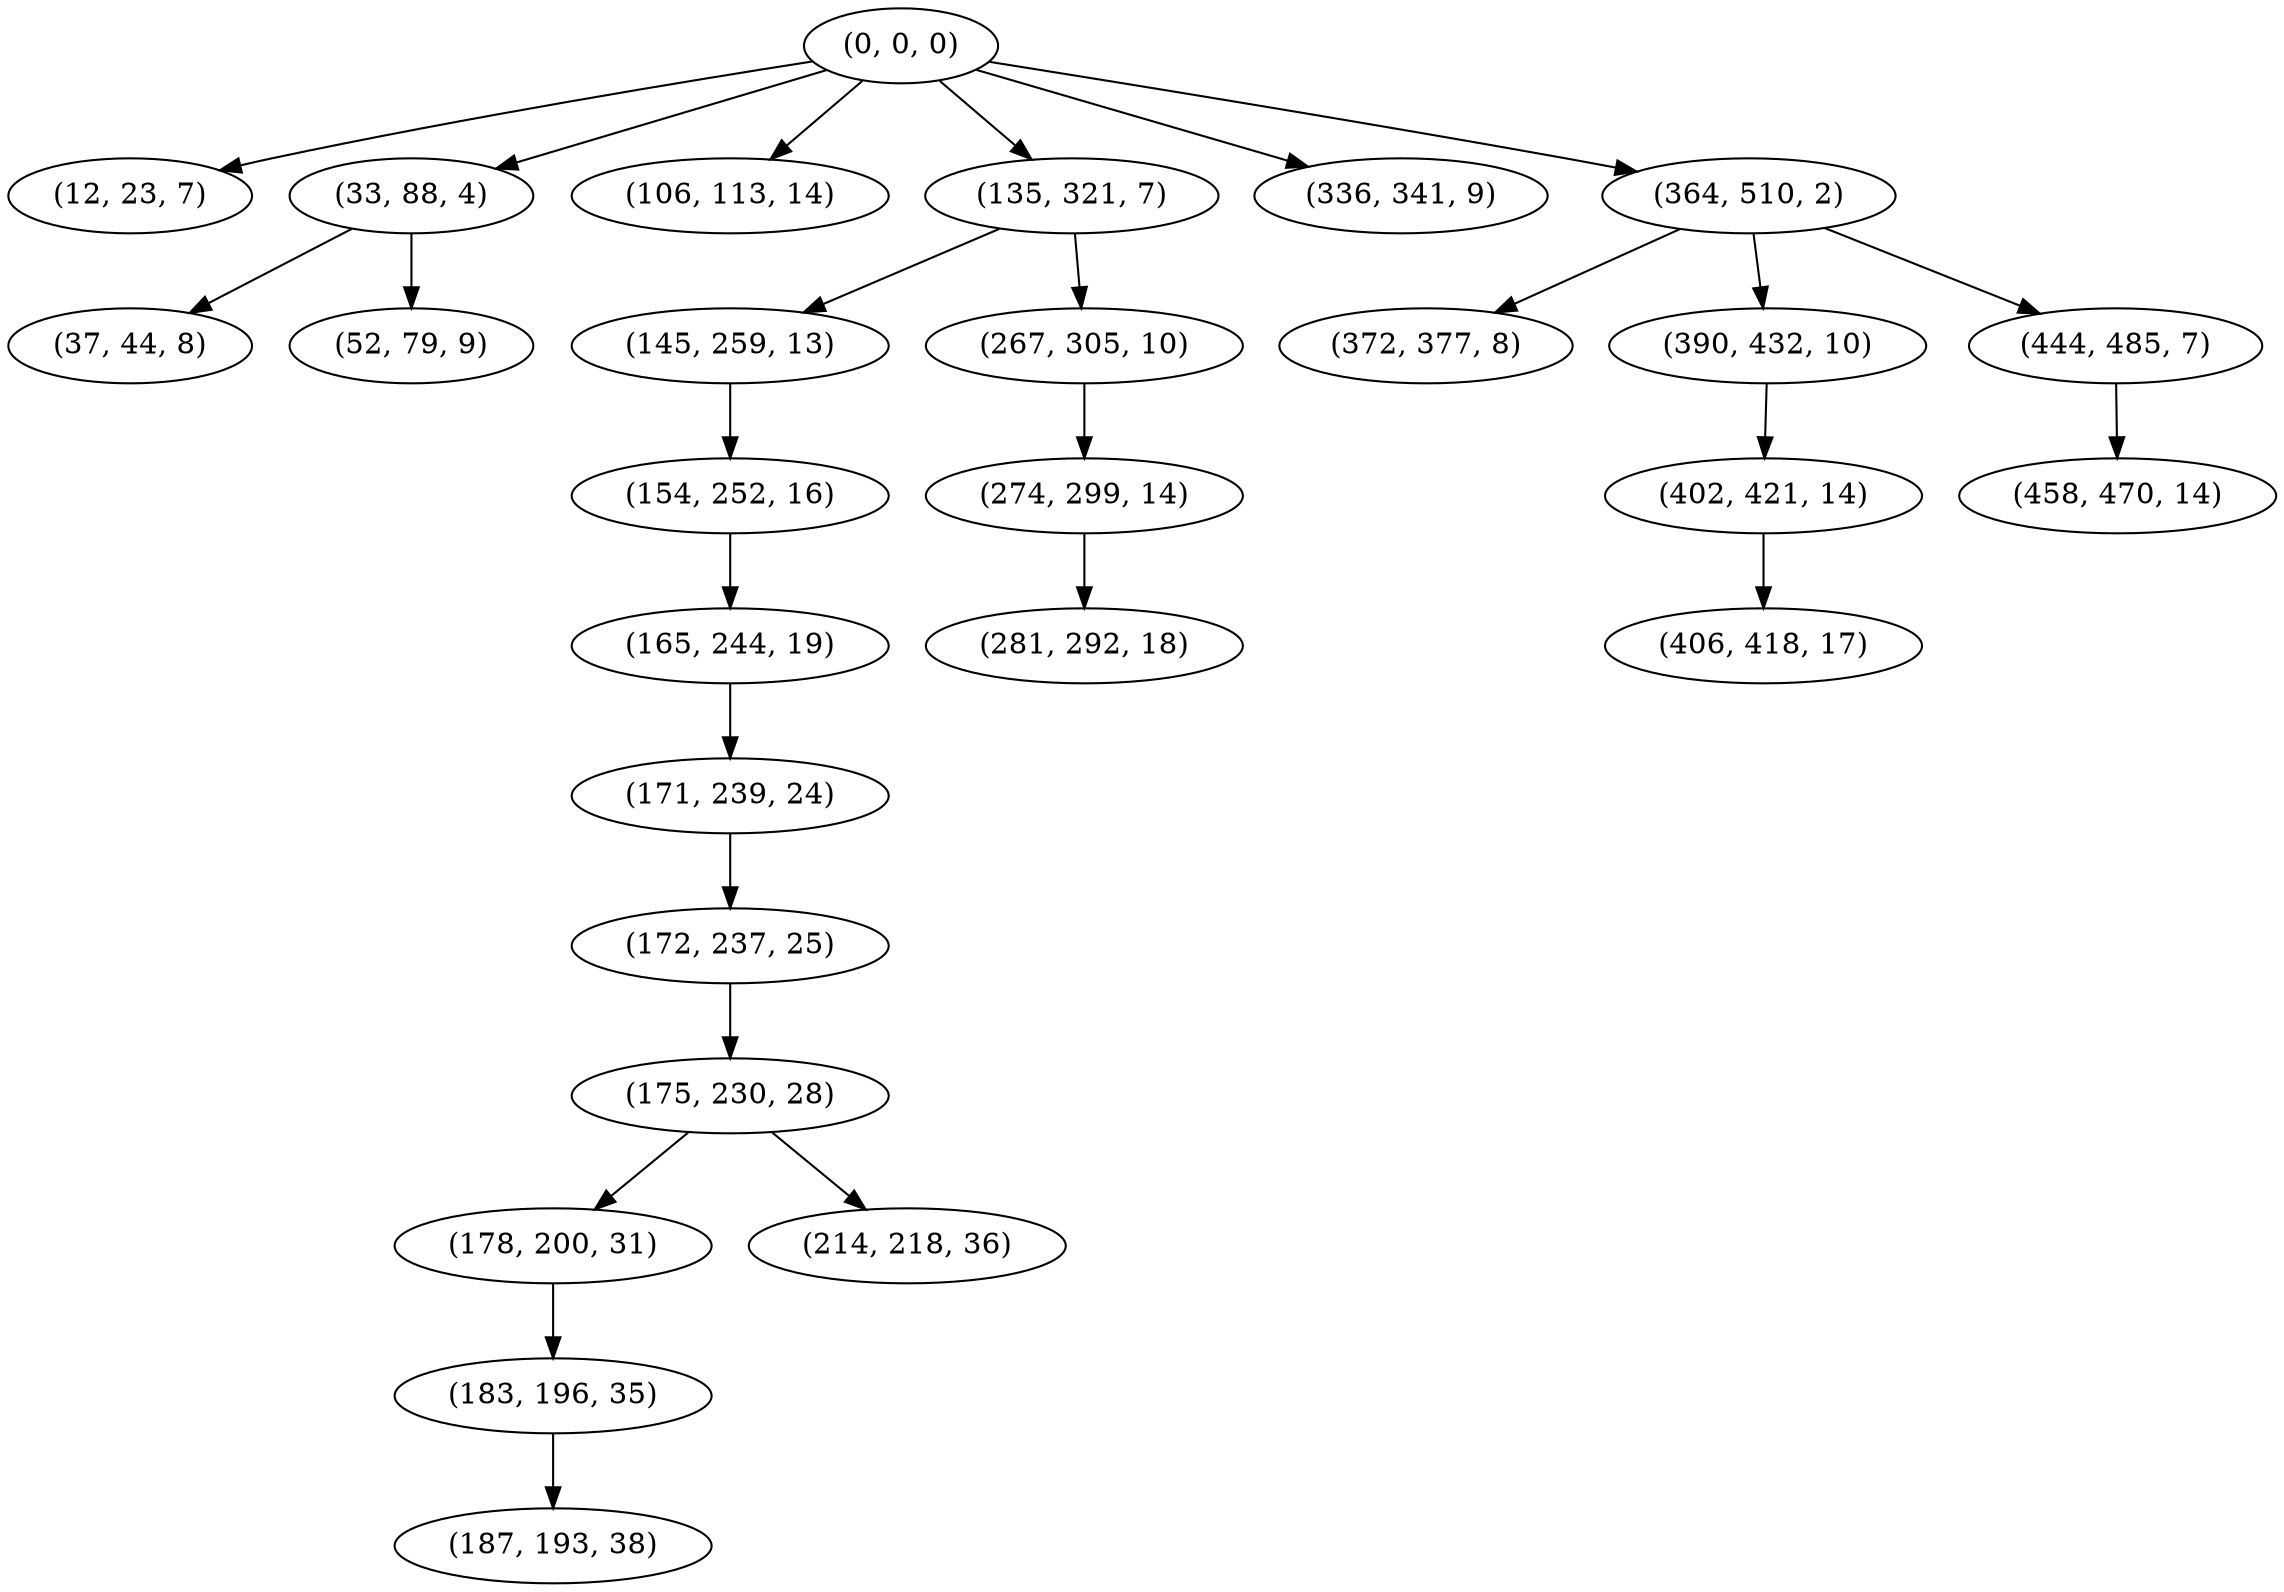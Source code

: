 digraph tree {
    "(0, 0, 0)";
    "(12, 23, 7)";
    "(33, 88, 4)";
    "(37, 44, 8)";
    "(52, 79, 9)";
    "(106, 113, 14)";
    "(135, 321, 7)";
    "(145, 259, 13)";
    "(154, 252, 16)";
    "(165, 244, 19)";
    "(171, 239, 24)";
    "(172, 237, 25)";
    "(175, 230, 28)";
    "(178, 200, 31)";
    "(183, 196, 35)";
    "(187, 193, 38)";
    "(214, 218, 36)";
    "(267, 305, 10)";
    "(274, 299, 14)";
    "(281, 292, 18)";
    "(336, 341, 9)";
    "(364, 510, 2)";
    "(372, 377, 8)";
    "(390, 432, 10)";
    "(402, 421, 14)";
    "(406, 418, 17)";
    "(444, 485, 7)";
    "(458, 470, 14)";
    "(0, 0, 0)" -> "(12, 23, 7)";
    "(0, 0, 0)" -> "(33, 88, 4)";
    "(0, 0, 0)" -> "(106, 113, 14)";
    "(0, 0, 0)" -> "(135, 321, 7)";
    "(0, 0, 0)" -> "(336, 341, 9)";
    "(0, 0, 0)" -> "(364, 510, 2)";
    "(33, 88, 4)" -> "(37, 44, 8)";
    "(33, 88, 4)" -> "(52, 79, 9)";
    "(135, 321, 7)" -> "(145, 259, 13)";
    "(135, 321, 7)" -> "(267, 305, 10)";
    "(145, 259, 13)" -> "(154, 252, 16)";
    "(154, 252, 16)" -> "(165, 244, 19)";
    "(165, 244, 19)" -> "(171, 239, 24)";
    "(171, 239, 24)" -> "(172, 237, 25)";
    "(172, 237, 25)" -> "(175, 230, 28)";
    "(175, 230, 28)" -> "(178, 200, 31)";
    "(175, 230, 28)" -> "(214, 218, 36)";
    "(178, 200, 31)" -> "(183, 196, 35)";
    "(183, 196, 35)" -> "(187, 193, 38)";
    "(267, 305, 10)" -> "(274, 299, 14)";
    "(274, 299, 14)" -> "(281, 292, 18)";
    "(364, 510, 2)" -> "(372, 377, 8)";
    "(364, 510, 2)" -> "(390, 432, 10)";
    "(364, 510, 2)" -> "(444, 485, 7)";
    "(390, 432, 10)" -> "(402, 421, 14)";
    "(402, 421, 14)" -> "(406, 418, 17)";
    "(444, 485, 7)" -> "(458, 470, 14)";
}
